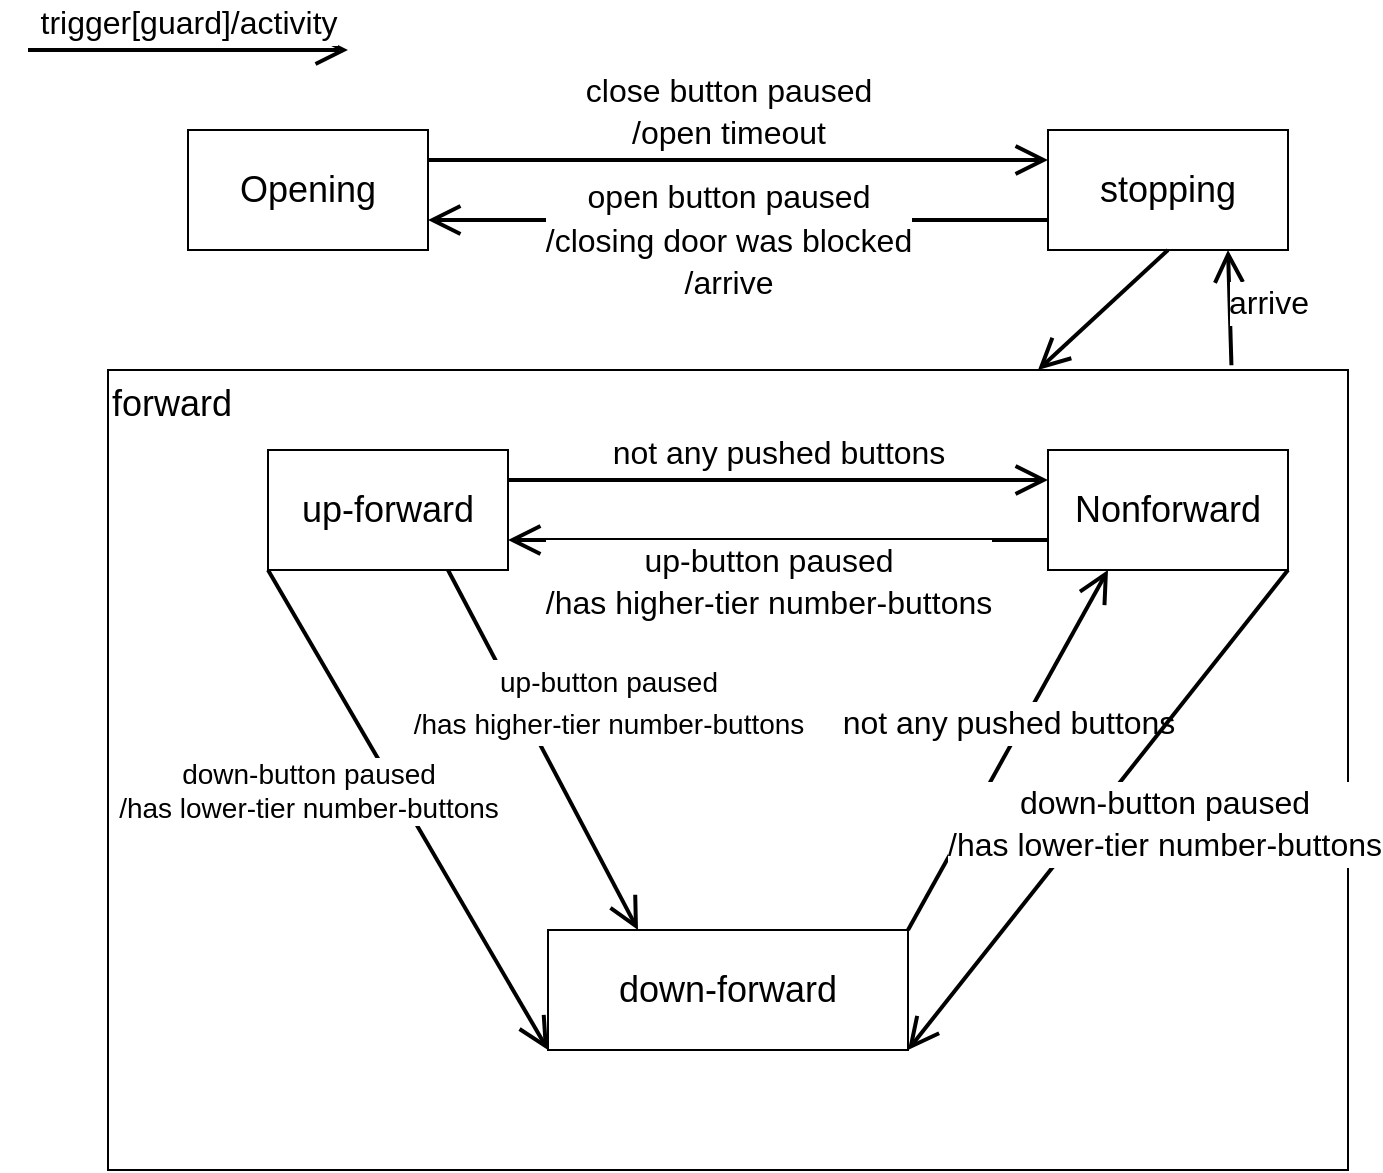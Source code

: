 <mxfile version="20.7.4" type="github">
  <diagram id="pZzhOndLVDugSCjps3Hm" name="第 1 页">
    <mxGraphModel dx="794" dy="547" grid="1" gridSize="10" guides="1" tooltips="1" connect="1" arrows="1" fold="1" page="1" pageScale="1" pageWidth="827" pageHeight="1169" math="0" shadow="0">
      <root>
        <mxCell id="0" />
        <mxCell id="1" parent="0" />
        <mxCell id="j0uu5z3gc1pTXimgy5YL-16" value="forward" style="rounded=0;whiteSpace=wrap;html=1;fontSize=18;verticalAlign=top;align=left;" vertex="1" parent="1">
          <mxGeometry x="80" y="320" width="620" height="400" as="geometry" />
        </mxCell>
        <mxCell id="j0uu5z3gc1pTXimgy5YL-3" value="Opening" style="rounded=0;whiteSpace=wrap;html=1;fontSize=18;" vertex="1" parent="1">
          <mxGeometry x="120" y="200" width="120" height="60" as="geometry" />
        </mxCell>
        <mxCell id="j0uu5z3gc1pTXimgy5YL-4" value="stopping" style="rounded=0;whiteSpace=wrap;html=1;fontSize=18;" vertex="1" parent="1">
          <mxGeometry x="550" y="200" width="120" height="60" as="geometry" />
        </mxCell>
        <mxCell id="j0uu5z3gc1pTXimgy5YL-10" value="&lt;font style=&quot;font-size: 16px;&quot;&gt;close button paused&lt;br&gt;/open timeout&lt;/font&gt;" style="edgeStyle=none;html=1;endArrow=open;endSize=12;strokeWidth=2;verticalAlign=bottom;rounded=0;fontSize=18;exitX=1;exitY=0.25;exitDx=0;exitDy=0;entryX=0;entryY=0.25;entryDx=0;entryDy=0;" edge="1" parent="1" source="j0uu5z3gc1pTXimgy5YL-3" target="j0uu5z3gc1pTXimgy5YL-4">
          <mxGeometry x="-0.032" width="160" relative="1" as="geometry">
            <mxPoint x="310" y="340" as="sourcePoint" />
            <mxPoint x="470" y="340" as="targetPoint" />
            <mxPoint as="offset" />
          </mxGeometry>
        </mxCell>
        <mxCell id="j0uu5z3gc1pTXimgy5YL-11" value="&lt;font style=&quot;font-size: 16px;&quot;&gt;trigger[guard]/activity&lt;/font&gt;" style="edgeStyle=none;html=1;endArrow=open;endSize=12;strokeWidth=2;verticalAlign=bottom;rounded=0;fontSize=18;" edge="1" parent="1">
          <mxGeometry width="160" relative="1" as="geometry">
            <mxPoint x="40" y="160" as="sourcePoint" />
            <mxPoint x="200" y="160" as="targetPoint" />
          </mxGeometry>
        </mxCell>
        <mxCell id="j0uu5z3gc1pTXimgy5YL-12" value="&lt;font style=&quot;font-size: 16px;&quot;&gt;open button paused&lt;br&gt;/closing door was blocked&lt;br&gt;/arrive&lt;/font&gt;" style="edgeStyle=none;html=1;endArrow=open;endSize=12;strokeWidth=2;verticalAlign=bottom;rounded=0;fontSize=18;exitX=0;exitY=0.75;exitDx=0;exitDy=0;entryX=1;entryY=0.75;entryDx=0;entryDy=0;labelBackgroundColor=default;" edge="1" parent="1" source="j0uu5z3gc1pTXimgy5YL-4" target="j0uu5z3gc1pTXimgy5YL-3">
          <mxGeometry x="0.032" y="45" width="160" relative="1" as="geometry">
            <mxPoint x="480" y="200" as="sourcePoint" />
            <mxPoint x="640" y="200" as="targetPoint" />
            <mxPoint as="offset" />
          </mxGeometry>
        </mxCell>
        <mxCell id="j0uu5z3gc1pTXimgy5YL-13" value="down-forward" style="rounded=0;whiteSpace=wrap;html=1;fontSize=18;" vertex="1" parent="1">
          <mxGeometry x="300" y="600" width="180" height="60" as="geometry" />
        </mxCell>
        <mxCell id="j0uu5z3gc1pTXimgy5YL-14" value="up-forward" style="rounded=0;whiteSpace=wrap;html=1;fontSize=18;" vertex="1" parent="1">
          <mxGeometry x="160" y="360" width="120" height="60" as="geometry" />
        </mxCell>
        <mxCell id="j0uu5z3gc1pTXimgy5YL-15" value="Nonforward" style="rounded=0;whiteSpace=wrap;html=1;fontSize=18;" vertex="1" parent="1">
          <mxGeometry x="550" y="360" width="120" height="60" as="geometry" />
        </mxCell>
        <mxCell id="j0uu5z3gc1pTXimgy5YL-17" value="" style="edgeStyle=none;html=1;endArrow=open;endSize=12;strokeWidth=2;verticalAlign=bottom;rounded=0;fontSize=18;exitX=0.5;exitY=1;exitDx=0;exitDy=0;entryX=0.75;entryY=0;entryDx=0;entryDy=0;" edge="1" parent="1" source="j0uu5z3gc1pTXimgy5YL-4" target="j0uu5z3gc1pTXimgy5YL-16">
          <mxGeometry width="160" relative="1" as="geometry">
            <mxPoint x="50" y="170" as="sourcePoint" />
            <mxPoint x="210" y="170" as="targetPoint" />
          </mxGeometry>
        </mxCell>
        <mxCell id="j0uu5z3gc1pTXimgy5YL-19" value="&lt;font style=&quot;font-size: 16px;&quot;&gt;not any pushed buttons&lt;/font&gt;" style="edgeStyle=none;html=1;endArrow=open;endSize=12;strokeWidth=2;verticalAlign=bottom;rounded=0;fontSize=18;exitX=1;exitY=0.25;exitDx=0;exitDy=0;entryX=0;entryY=0.25;entryDx=0;entryDy=0;" edge="1" parent="1" source="j0uu5z3gc1pTXimgy5YL-14" target="j0uu5z3gc1pTXimgy5YL-15">
          <mxGeometry width="160" relative="1" as="geometry">
            <mxPoint x="50" y="170" as="sourcePoint" />
            <mxPoint x="210" y="170" as="targetPoint" />
          </mxGeometry>
        </mxCell>
        <mxCell id="j0uu5z3gc1pTXimgy5YL-20" value="&lt;font style=&quot;font-size: 16px;&quot;&gt;up-button paused&lt;br&gt;/has higher-tier number-buttons&lt;/font&gt;" style="edgeStyle=none;html=1;endArrow=open;endSize=12;strokeWidth=2;verticalAlign=bottom;rounded=0;fontSize=18;exitX=0;exitY=0.75;exitDx=0;exitDy=0;entryX=1;entryY=0.75;entryDx=0;entryDy=0;" edge="1" parent="1" source="j0uu5z3gc1pTXimgy5YL-15" target="j0uu5z3gc1pTXimgy5YL-14">
          <mxGeometry x="0.037" y="45" width="160" relative="1" as="geometry">
            <mxPoint x="290" y="385" as="sourcePoint" />
            <mxPoint x="560" y="385" as="targetPoint" />
            <mxPoint as="offset" />
          </mxGeometry>
        </mxCell>
        <mxCell id="j0uu5z3gc1pTXimgy5YL-21" value="&lt;font style=&quot;font-size: 16px;&quot;&gt;not any pushed buttons&lt;/font&gt;" style="edgeStyle=none;html=1;endArrow=open;endSize=12;strokeWidth=2;verticalAlign=bottom;rounded=0;fontSize=18;exitX=1;exitY=0;exitDx=0;exitDy=0;entryX=0.25;entryY=1;entryDx=0;entryDy=0;" edge="1" parent="1" source="j0uu5z3gc1pTXimgy5YL-13" target="j0uu5z3gc1pTXimgy5YL-15">
          <mxGeometry width="160" relative="1" as="geometry">
            <mxPoint x="290" y="385" as="sourcePoint" />
            <mxPoint x="560" y="385" as="targetPoint" />
          </mxGeometry>
        </mxCell>
        <mxCell id="j0uu5z3gc1pTXimgy5YL-22" value="&lt;div&gt;&lt;span style=&quot;font-size: 16px;&quot;&gt;down-button paused&lt;/span&gt;&lt;/div&gt;&lt;div&gt;&lt;span style=&quot;font-size: 16px;&quot;&gt;/has lower-tier number-buttons&lt;/span&gt;&lt;/div&gt;" style="edgeStyle=none;html=1;endArrow=open;endSize=12;strokeWidth=2;verticalAlign=bottom;rounded=0;fontSize=18;exitX=1;exitY=1;exitDx=0;exitDy=0;entryX=1;entryY=1;entryDx=0;entryDy=0;" edge="1" parent="1" source="j0uu5z3gc1pTXimgy5YL-15" target="j0uu5z3gc1pTXimgy5YL-13">
          <mxGeometry x="0.027" y="45" width="160" relative="1" as="geometry">
            <mxPoint x="50" y="170" as="sourcePoint" />
            <mxPoint x="210" y="170" as="targetPoint" />
            <mxPoint as="offset" />
          </mxGeometry>
        </mxCell>
        <mxCell id="j0uu5z3gc1pTXimgy5YL-23" value="&lt;font style=&quot;font-size: 16px;&quot;&gt;arrive&lt;/font&gt;" style="edgeStyle=none;html=1;endArrow=open;endSize=12;strokeWidth=2;verticalAlign=bottom;rounded=0;fontSize=18;exitX=0.906;exitY=-0.006;exitDx=0;exitDy=0;exitPerimeter=0;entryX=0.75;entryY=1;entryDx=0;entryDy=0;" edge="1" parent="1" source="j0uu5z3gc1pTXimgy5YL-16" target="j0uu5z3gc1pTXimgy5YL-4">
          <mxGeometry x="-0.408" y="-19" width="160" relative="1" as="geometry">
            <mxPoint x="50" y="170" as="sourcePoint" />
            <mxPoint x="210" y="170" as="targetPoint" />
            <mxPoint as="offset" />
          </mxGeometry>
        </mxCell>
        <mxCell id="j0uu5z3gc1pTXimgy5YL-25" value="&lt;div style=&quot;font-size: 14px;&quot;&gt;&lt;font style=&quot;font-size: 14px;&quot;&gt;down-button paused&lt;/font&gt;&lt;/div&gt;&lt;div style=&quot;font-size: 14px;&quot;&gt;&lt;font style=&quot;font-size: 14px;&quot;&gt;/has lower-tier number-buttons&lt;/font&gt;&lt;/div&gt;" style="edgeStyle=none;html=1;endArrow=open;endSize=12;strokeWidth=2;verticalAlign=bottom;rounded=0;fontSize=18;exitX=0;exitY=1;exitDx=0;exitDy=0;entryX=0;entryY=1;entryDx=0;entryDy=0;" edge="1" parent="1" source="j0uu5z3gc1pTXimgy5YL-14" target="j0uu5z3gc1pTXimgy5YL-13">
          <mxGeometry x="-0.119" y="-48" width="160" relative="1" as="geometry">
            <mxPoint x="680" y="430" as="sourcePoint" />
            <mxPoint x="410" y="655" as="targetPoint" />
            <mxPoint as="offset" />
          </mxGeometry>
        </mxCell>
        <mxCell id="j0uu5z3gc1pTXimgy5YL-26" value="&lt;font style=&quot;font-size: 14px;&quot;&gt;up-button paused&lt;br&gt;/has higher-tier number-buttons&lt;/font&gt;" style="edgeStyle=none;html=1;endArrow=open;endSize=12;strokeWidth=2;verticalAlign=bottom;rounded=0;fontSize=18;exitX=0.75;exitY=1;exitDx=0;exitDy=0;entryX=0.25;entryY=0;entryDx=0;entryDy=0;" edge="1" parent="1" source="j0uu5z3gc1pTXimgy5YL-14" target="j0uu5z3gc1pTXimgy5YL-13">
          <mxGeometry x="0.149" y="29" width="160" relative="1" as="geometry">
            <mxPoint x="560" y="415" as="sourcePoint" />
            <mxPoint x="290" y="415" as="targetPoint" />
            <mxPoint as="offset" />
          </mxGeometry>
        </mxCell>
      </root>
    </mxGraphModel>
  </diagram>
</mxfile>

